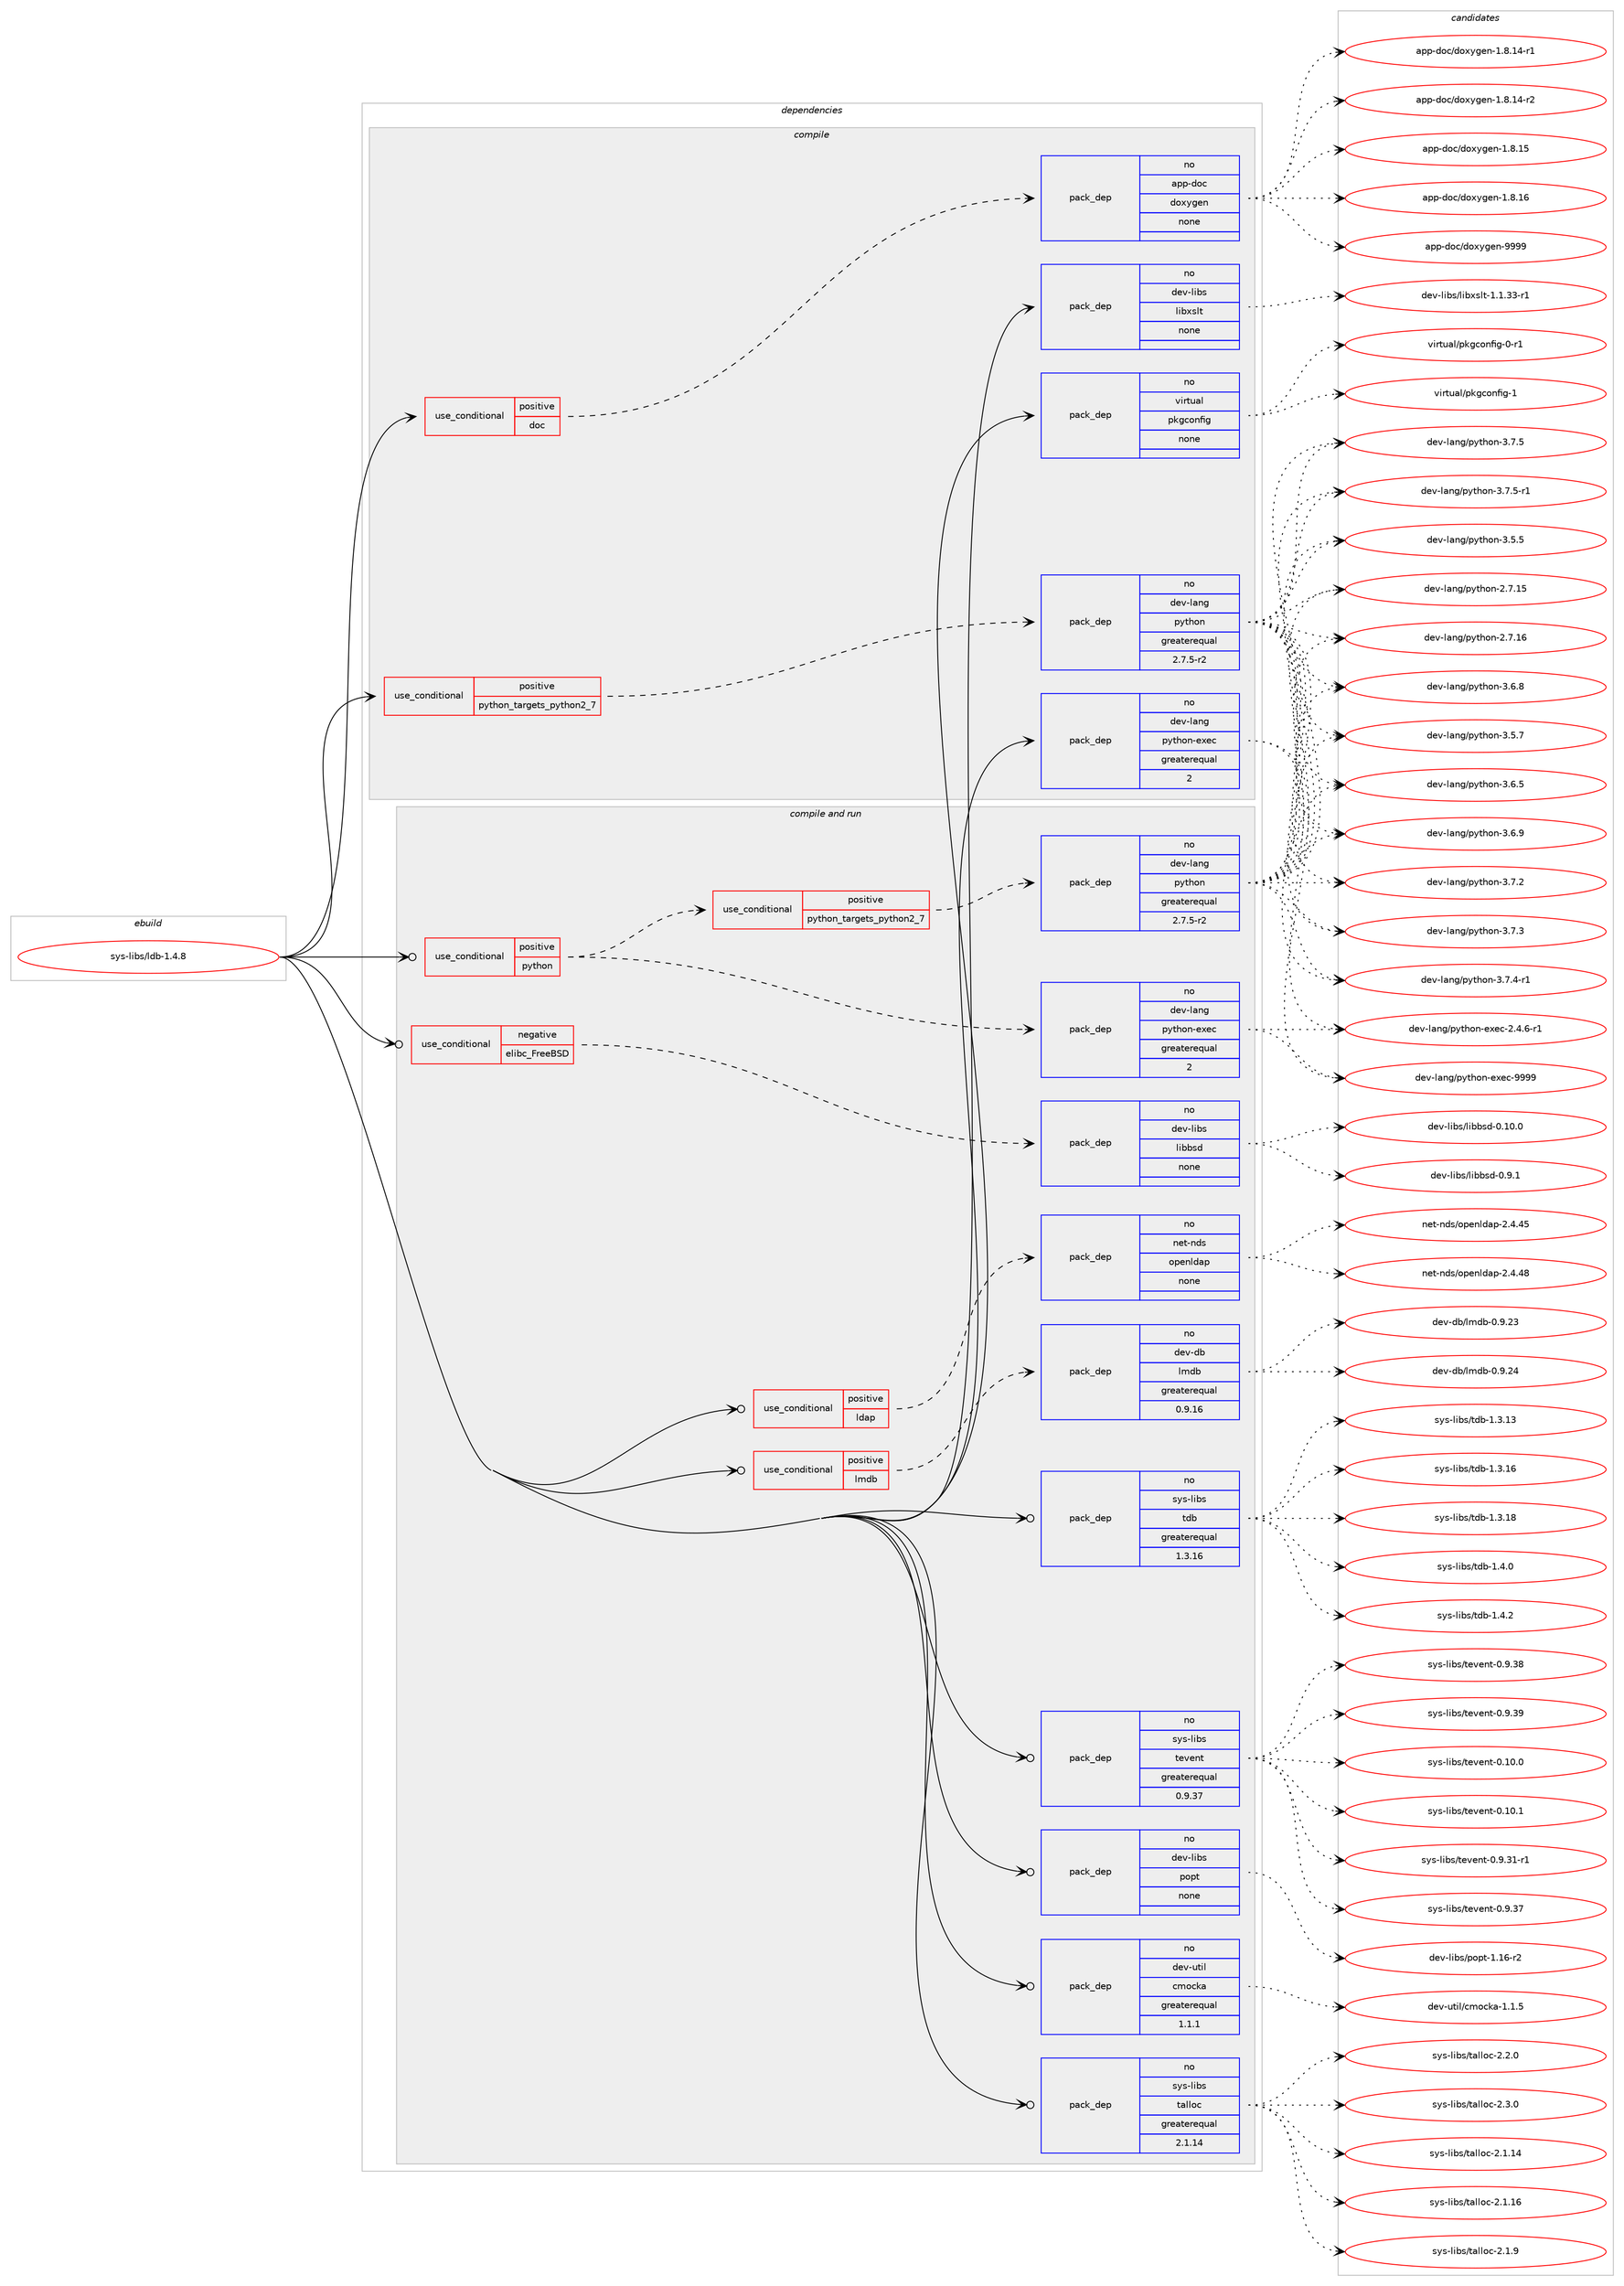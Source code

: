 digraph prolog {

# *************
# Graph options
# *************

newrank=true;
concentrate=true;
compound=true;
graph [rankdir=LR,fontname=Helvetica,fontsize=10,ranksep=1.5];#, ranksep=2.5, nodesep=0.2];
edge  [arrowhead=vee];
node  [fontname=Helvetica,fontsize=10];

# **********
# The ebuild
# **********

subgraph cluster_leftcol {
color=gray;
rank=same;
label=<<i>ebuild</i>>;
id [label="sys-libs/ldb-1.4.8", color=red, width=4, href="../sys-libs/ldb-1.4.8.svg"];
}

# ****************
# The dependencies
# ****************

subgraph cluster_midcol {
color=gray;
label=<<i>dependencies</i>>;
subgraph cluster_compile {
fillcolor="#eeeeee";
style=filled;
label=<<i>compile</i>>;
subgraph cond215541 {
dependency897248 [label=<<TABLE BORDER="0" CELLBORDER="1" CELLSPACING="0" CELLPADDING="4"><TR><TD ROWSPAN="3" CELLPADDING="10">use_conditional</TD></TR><TR><TD>positive</TD></TR><TR><TD>doc</TD></TR></TABLE>>, shape=none, color=red];
subgraph pack665955 {
dependency897249 [label=<<TABLE BORDER="0" CELLBORDER="1" CELLSPACING="0" CELLPADDING="4" WIDTH="220"><TR><TD ROWSPAN="6" CELLPADDING="30">pack_dep</TD></TR><TR><TD WIDTH="110">no</TD></TR><TR><TD>app-doc</TD></TR><TR><TD>doxygen</TD></TR><TR><TD>none</TD></TR><TR><TD></TD></TR></TABLE>>, shape=none, color=blue];
}
dependency897248:e -> dependency897249:w [weight=20,style="dashed",arrowhead="vee"];
}
id:e -> dependency897248:w [weight=20,style="solid",arrowhead="vee"];
subgraph cond215542 {
dependency897250 [label=<<TABLE BORDER="0" CELLBORDER="1" CELLSPACING="0" CELLPADDING="4"><TR><TD ROWSPAN="3" CELLPADDING="10">use_conditional</TD></TR><TR><TD>positive</TD></TR><TR><TD>python_targets_python2_7</TD></TR></TABLE>>, shape=none, color=red];
subgraph pack665956 {
dependency897251 [label=<<TABLE BORDER="0" CELLBORDER="1" CELLSPACING="0" CELLPADDING="4" WIDTH="220"><TR><TD ROWSPAN="6" CELLPADDING="30">pack_dep</TD></TR><TR><TD WIDTH="110">no</TD></TR><TR><TD>dev-lang</TD></TR><TR><TD>python</TD></TR><TR><TD>greaterequal</TD></TR><TR><TD>2.7.5-r2</TD></TR></TABLE>>, shape=none, color=blue];
}
dependency897250:e -> dependency897251:w [weight=20,style="dashed",arrowhead="vee"];
}
id:e -> dependency897250:w [weight=20,style="solid",arrowhead="vee"];
subgraph pack665957 {
dependency897252 [label=<<TABLE BORDER="0" CELLBORDER="1" CELLSPACING="0" CELLPADDING="4" WIDTH="220"><TR><TD ROWSPAN="6" CELLPADDING="30">pack_dep</TD></TR><TR><TD WIDTH="110">no</TD></TR><TR><TD>dev-lang</TD></TR><TR><TD>python-exec</TD></TR><TR><TD>greaterequal</TD></TR><TR><TD>2</TD></TR></TABLE>>, shape=none, color=blue];
}
id:e -> dependency897252:w [weight=20,style="solid",arrowhead="vee"];
subgraph pack665958 {
dependency897253 [label=<<TABLE BORDER="0" CELLBORDER="1" CELLSPACING="0" CELLPADDING="4" WIDTH="220"><TR><TD ROWSPAN="6" CELLPADDING="30">pack_dep</TD></TR><TR><TD WIDTH="110">no</TD></TR><TR><TD>dev-libs</TD></TR><TR><TD>libxslt</TD></TR><TR><TD>none</TD></TR><TR><TD></TD></TR></TABLE>>, shape=none, color=blue];
}
id:e -> dependency897253:w [weight=20,style="solid",arrowhead="vee"];
subgraph pack665959 {
dependency897254 [label=<<TABLE BORDER="0" CELLBORDER="1" CELLSPACING="0" CELLPADDING="4" WIDTH="220"><TR><TD ROWSPAN="6" CELLPADDING="30">pack_dep</TD></TR><TR><TD WIDTH="110">no</TD></TR><TR><TD>virtual</TD></TR><TR><TD>pkgconfig</TD></TR><TR><TD>none</TD></TR><TR><TD></TD></TR></TABLE>>, shape=none, color=blue];
}
id:e -> dependency897254:w [weight=20,style="solid",arrowhead="vee"];
}
subgraph cluster_compileandrun {
fillcolor="#eeeeee";
style=filled;
label=<<i>compile and run</i>>;
subgraph cond215543 {
dependency897255 [label=<<TABLE BORDER="0" CELLBORDER="1" CELLSPACING="0" CELLPADDING="4"><TR><TD ROWSPAN="3" CELLPADDING="10">use_conditional</TD></TR><TR><TD>negative</TD></TR><TR><TD>elibc_FreeBSD</TD></TR></TABLE>>, shape=none, color=red];
subgraph pack665960 {
dependency897256 [label=<<TABLE BORDER="0" CELLBORDER="1" CELLSPACING="0" CELLPADDING="4" WIDTH="220"><TR><TD ROWSPAN="6" CELLPADDING="30">pack_dep</TD></TR><TR><TD WIDTH="110">no</TD></TR><TR><TD>dev-libs</TD></TR><TR><TD>libbsd</TD></TR><TR><TD>none</TD></TR><TR><TD></TD></TR></TABLE>>, shape=none, color=blue];
}
dependency897255:e -> dependency897256:w [weight=20,style="dashed",arrowhead="vee"];
}
id:e -> dependency897255:w [weight=20,style="solid",arrowhead="odotvee"];
subgraph cond215544 {
dependency897257 [label=<<TABLE BORDER="0" CELLBORDER="1" CELLSPACING="0" CELLPADDING="4"><TR><TD ROWSPAN="3" CELLPADDING="10">use_conditional</TD></TR><TR><TD>positive</TD></TR><TR><TD>ldap</TD></TR></TABLE>>, shape=none, color=red];
subgraph pack665961 {
dependency897258 [label=<<TABLE BORDER="0" CELLBORDER="1" CELLSPACING="0" CELLPADDING="4" WIDTH="220"><TR><TD ROWSPAN="6" CELLPADDING="30">pack_dep</TD></TR><TR><TD WIDTH="110">no</TD></TR><TR><TD>net-nds</TD></TR><TR><TD>openldap</TD></TR><TR><TD>none</TD></TR><TR><TD></TD></TR></TABLE>>, shape=none, color=blue];
}
dependency897257:e -> dependency897258:w [weight=20,style="dashed",arrowhead="vee"];
}
id:e -> dependency897257:w [weight=20,style="solid",arrowhead="odotvee"];
subgraph cond215545 {
dependency897259 [label=<<TABLE BORDER="0" CELLBORDER="1" CELLSPACING="0" CELLPADDING="4"><TR><TD ROWSPAN="3" CELLPADDING="10">use_conditional</TD></TR><TR><TD>positive</TD></TR><TR><TD>lmdb</TD></TR></TABLE>>, shape=none, color=red];
subgraph pack665962 {
dependency897260 [label=<<TABLE BORDER="0" CELLBORDER="1" CELLSPACING="0" CELLPADDING="4" WIDTH="220"><TR><TD ROWSPAN="6" CELLPADDING="30">pack_dep</TD></TR><TR><TD WIDTH="110">no</TD></TR><TR><TD>dev-db</TD></TR><TR><TD>lmdb</TD></TR><TR><TD>greaterequal</TD></TR><TR><TD>0.9.16</TD></TR></TABLE>>, shape=none, color=blue];
}
dependency897259:e -> dependency897260:w [weight=20,style="dashed",arrowhead="vee"];
}
id:e -> dependency897259:w [weight=20,style="solid",arrowhead="odotvee"];
subgraph cond215546 {
dependency897261 [label=<<TABLE BORDER="0" CELLBORDER="1" CELLSPACING="0" CELLPADDING="4"><TR><TD ROWSPAN="3" CELLPADDING="10">use_conditional</TD></TR><TR><TD>positive</TD></TR><TR><TD>python</TD></TR></TABLE>>, shape=none, color=red];
subgraph cond215547 {
dependency897262 [label=<<TABLE BORDER="0" CELLBORDER="1" CELLSPACING="0" CELLPADDING="4"><TR><TD ROWSPAN="3" CELLPADDING="10">use_conditional</TD></TR><TR><TD>positive</TD></TR><TR><TD>python_targets_python2_7</TD></TR></TABLE>>, shape=none, color=red];
subgraph pack665963 {
dependency897263 [label=<<TABLE BORDER="0" CELLBORDER="1" CELLSPACING="0" CELLPADDING="4" WIDTH="220"><TR><TD ROWSPAN="6" CELLPADDING="30">pack_dep</TD></TR><TR><TD WIDTH="110">no</TD></TR><TR><TD>dev-lang</TD></TR><TR><TD>python</TD></TR><TR><TD>greaterequal</TD></TR><TR><TD>2.7.5-r2</TD></TR></TABLE>>, shape=none, color=blue];
}
dependency897262:e -> dependency897263:w [weight=20,style="dashed",arrowhead="vee"];
}
dependency897261:e -> dependency897262:w [weight=20,style="dashed",arrowhead="vee"];
subgraph pack665964 {
dependency897264 [label=<<TABLE BORDER="0" CELLBORDER="1" CELLSPACING="0" CELLPADDING="4" WIDTH="220"><TR><TD ROWSPAN="6" CELLPADDING="30">pack_dep</TD></TR><TR><TD WIDTH="110">no</TD></TR><TR><TD>dev-lang</TD></TR><TR><TD>python-exec</TD></TR><TR><TD>greaterequal</TD></TR><TR><TD>2</TD></TR></TABLE>>, shape=none, color=blue];
}
dependency897261:e -> dependency897264:w [weight=20,style="dashed",arrowhead="vee"];
}
id:e -> dependency897261:w [weight=20,style="solid",arrowhead="odotvee"];
subgraph pack665965 {
dependency897265 [label=<<TABLE BORDER="0" CELLBORDER="1" CELLSPACING="0" CELLPADDING="4" WIDTH="220"><TR><TD ROWSPAN="6" CELLPADDING="30">pack_dep</TD></TR><TR><TD WIDTH="110">no</TD></TR><TR><TD>dev-libs</TD></TR><TR><TD>popt</TD></TR><TR><TD>none</TD></TR><TR><TD></TD></TR></TABLE>>, shape=none, color=blue];
}
id:e -> dependency897265:w [weight=20,style="solid",arrowhead="odotvee"];
subgraph pack665966 {
dependency897266 [label=<<TABLE BORDER="0" CELLBORDER="1" CELLSPACING="0" CELLPADDING="4" WIDTH="220"><TR><TD ROWSPAN="6" CELLPADDING="30">pack_dep</TD></TR><TR><TD WIDTH="110">no</TD></TR><TR><TD>dev-util</TD></TR><TR><TD>cmocka</TD></TR><TR><TD>greaterequal</TD></TR><TR><TD>1.1.1</TD></TR></TABLE>>, shape=none, color=blue];
}
id:e -> dependency897266:w [weight=20,style="solid",arrowhead="odotvee"];
subgraph pack665967 {
dependency897267 [label=<<TABLE BORDER="0" CELLBORDER="1" CELLSPACING="0" CELLPADDING="4" WIDTH="220"><TR><TD ROWSPAN="6" CELLPADDING="30">pack_dep</TD></TR><TR><TD WIDTH="110">no</TD></TR><TR><TD>sys-libs</TD></TR><TR><TD>talloc</TD></TR><TR><TD>greaterequal</TD></TR><TR><TD>2.1.14</TD></TR></TABLE>>, shape=none, color=blue];
}
id:e -> dependency897267:w [weight=20,style="solid",arrowhead="odotvee"];
subgraph pack665968 {
dependency897268 [label=<<TABLE BORDER="0" CELLBORDER="1" CELLSPACING="0" CELLPADDING="4" WIDTH="220"><TR><TD ROWSPAN="6" CELLPADDING="30">pack_dep</TD></TR><TR><TD WIDTH="110">no</TD></TR><TR><TD>sys-libs</TD></TR><TR><TD>tdb</TD></TR><TR><TD>greaterequal</TD></TR><TR><TD>1.3.16</TD></TR></TABLE>>, shape=none, color=blue];
}
id:e -> dependency897268:w [weight=20,style="solid",arrowhead="odotvee"];
subgraph pack665969 {
dependency897269 [label=<<TABLE BORDER="0" CELLBORDER="1" CELLSPACING="0" CELLPADDING="4" WIDTH="220"><TR><TD ROWSPAN="6" CELLPADDING="30">pack_dep</TD></TR><TR><TD WIDTH="110">no</TD></TR><TR><TD>sys-libs</TD></TR><TR><TD>tevent</TD></TR><TR><TD>greaterequal</TD></TR><TR><TD>0.9.37</TD></TR></TABLE>>, shape=none, color=blue];
}
id:e -> dependency897269:w [weight=20,style="solid",arrowhead="odotvee"];
}
subgraph cluster_run {
fillcolor="#eeeeee";
style=filled;
label=<<i>run</i>>;
}
}

# **************
# The candidates
# **************

subgraph cluster_choices {
rank=same;
color=gray;
label=<<i>candidates</i>>;

subgraph choice665955 {
color=black;
nodesep=1;
choice97112112451001119947100111120121103101110454946564649524511449 [label="app-doc/doxygen-1.8.14-r1", color=red, width=4,href="../app-doc/doxygen-1.8.14-r1.svg"];
choice97112112451001119947100111120121103101110454946564649524511450 [label="app-doc/doxygen-1.8.14-r2", color=red, width=4,href="../app-doc/doxygen-1.8.14-r2.svg"];
choice9711211245100111994710011112012110310111045494656464953 [label="app-doc/doxygen-1.8.15", color=red, width=4,href="../app-doc/doxygen-1.8.15.svg"];
choice9711211245100111994710011112012110310111045494656464954 [label="app-doc/doxygen-1.8.16", color=red, width=4,href="../app-doc/doxygen-1.8.16.svg"];
choice971121124510011199471001111201211031011104557575757 [label="app-doc/doxygen-9999", color=red, width=4,href="../app-doc/doxygen-9999.svg"];
dependency897249:e -> choice97112112451001119947100111120121103101110454946564649524511449:w [style=dotted,weight="100"];
dependency897249:e -> choice97112112451001119947100111120121103101110454946564649524511450:w [style=dotted,weight="100"];
dependency897249:e -> choice9711211245100111994710011112012110310111045494656464953:w [style=dotted,weight="100"];
dependency897249:e -> choice9711211245100111994710011112012110310111045494656464954:w [style=dotted,weight="100"];
dependency897249:e -> choice971121124510011199471001111201211031011104557575757:w [style=dotted,weight="100"];
}
subgraph choice665956 {
color=black;
nodesep=1;
choice10010111845108971101034711212111610411111045504655464953 [label="dev-lang/python-2.7.15", color=red, width=4,href="../dev-lang/python-2.7.15.svg"];
choice10010111845108971101034711212111610411111045504655464954 [label="dev-lang/python-2.7.16", color=red, width=4,href="../dev-lang/python-2.7.16.svg"];
choice100101118451089711010347112121116104111110455146534653 [label="dev-lang/python-3.5.5", color=red, width=4,href="../dev-lang/python-3.5.5.svg"];
choice100101118451089711010347112121116104111110455146534655 [label="dev-lang/python-3.5.7", color=red, width=4,href="../dev-lang/python-3.5.7.svg"];
choice100101118451089711010347112121116104111110455146544653 [label="dev-lang/python-3.6.5", color=red, width=4,href="../dev-lang/python-3.6.5.svg"];
choice100101118451089711010347112121116104111110455146544656 [label="dev-lang/python-3.6.8", color=red, width=4,href="../dev-lang/python-3.6.8.svg"];
choice100101118451089711010347112121116104111110455146544657 [label="dev-lang/python-3.6.9", color=red, width=4,href="../dev-lang/python-3.6.9.svg"];
choice100101118451089711010347112121116104111110455146554650 [label="dev-lang/python-3.7.2", color=red, width=4,href="../dev-lang/python-3.7.2.svg"];
choice100101118451089711010347112121116104111110455146554651 [label="dev-lang/python-3.7.3", color=red, width=4,href="../dev-lang/python-3.7.3.svg"];
choice1001011184510897110103471121211161041111104551465546524511449 [label="dev-lang/python-3.7.4-r1", color=red, width=4,href="../dev-lang/python-3.7.4-r1.svg"];
choice100101118451089711010347112121116104111110455146554653 [label="dev-lang/python-3.7.5", color=red, width=4,href="../dev-lang/python-3.7.5.svg"];
choice1001011184510897110103471121211161041111104551465546534511449 [label="dev-lang/python-3.7.5-r1", color=red, width=4,href="../dev-lang/python-3.7.5-r1.svg"];
dependency897251:e -> choice10010111845108971101034711212111610411111045504655464953:w [style=dotted,weight="100"];
dependency897251:e -> choice10010111845108971101034711212111610411111045504655464954:w [style=dotted,weight="100"];
dependency897251:e -> choice100101118451089711010347112121116104111110455146534653:w [style=dotted,weight="100"];
dependency897251:e -> choice100101118451089711010347112121116104111110455146534655:w [style=dotted,weight="100"];
dependency897251:e -> choice100101118451089711010347112121116104111110455146544653:w [style=dotted,weight="100"];
dependency897251:e -> choice100101118451089711010347112121116104111110455146544656:w [style=dotted,weight="100"];
dependency897251:e -> choice100101118451089711010347112121116104111110455146544657:w [style=dotted,weight="100"];
dependency897251:e -> choice100101118451089711010347112121116104111110455146554650:w [style=dotted,weight="100"];
dependency897251:e -> choice100101118451089711010347112121116104111110455146554651:w [style=dotted,weight="100"];
dependency897251:e -> choice1001011184510897110103471121211161041111104551465546524511449:w [style=dotted,weight="100"];
dependency897251:e -> choice100101118451089711010347112121116104111110455146554653:w [style=dotted,weight="100"];
dependency897251:e -> choice1001011184510897110103471121211161041111104551465546534511449:w [style=dotted,weight="100"];
}
subgraph choice665957 {
color=black;
nodesep=1;
choice10010111845108971101034711212111610411111045101120101994550465246544511449 [label="dev-lang/python-exec-2.4.6-r1", color=red, width=4,href="../dev-lang/python-exec-2.4.6-r1.svg"];
choice10010111845108971101034711212111610411111045101120101994557575757 [label="dev-lang/python-exec-9999", color=red, width=4,href="../dev-lang/python-exec-9999.svg"];
dependency897252:e -> choice10010111845108971101034711212111610411111045101120101994550465246544511449:w [style=dotted,weight="100"];
dependency897252:e -> choice10010111845108971101034711212111610411111045101120101994557575757:w [style=dotted,weight="100"];
}
subgraph choice665958 {
color=black;
nodesep=1;
choice10010111845108105981154710810598120115108116454946494651514511449 [label="dev-libs/libxslt-1.1.33-r1", color=red, width=4,href="../dev-libs/libxslt-1.1.33-r1.svg"];
dependency897253:e -> choice10010111845108105981154710810598120115108116454946494651514511449:w [style=dotted,weight="100"];
}
subgraph choice665959 {
color=black;
nodesep=1;
choice11810511411611797108471121071039911111010210510345484511449 [label="virtual/pkgconfig-0-r1", color=red, width=4,href="../virtual/pkgconfig-0-r1.svg"];
choice1181051141161179710847112107103991111101021051034549 [label="virtual/pkgconfig-1", color=red, width=4,href="../virtual/pkgconfig-1.svg"];
dependency897254:e -> choice11810511411611797108471121071039911111010210510345484511449:w [style=dotted,weight="100"];
dependency897254:e -> choice1181051141161179710847112107103991111101021051034549:w [style=dotted,weight="100"];
}
subgraph choice665960 {
color=black;
nodesep=1;
choice100101118451081059811547108105989811510045484649484648 [label="dev-libs/libbsd-0.10.0", color=red, width=4,href="../dev-libs/libbsd-0.10.0.svg"];
choice1001011184510810598115471081059898115100454846574649 [label="dev-libs/libbsd-0.9.1", color=red, width=4,href="../dev-libs/libbsd-0.9.1.svg"];
dependency897256:e -> choice100101118451081059811547108105989811510045484649484648:w [style=dotted,weight="100"];
dependency897256:e -> choice1001011184510810598115471081059898115100454846574649:w [style=dotted,weight="100"];
}
subgraph choice665961 {
color=black;
nodesep=1;
choice11010111645110100115471111121011101081009711245504652465253 [label="net-nds/openldap-2.4.45", color=red, width=4,href="../net-nds/openldap-2.4.45.svg"];
choice11010111645110100115471111121011101081009711245504652465256 [label="net-nds/openldap-2.4.48", color=red, width=4,href="../net-nds/openldap-2.4.48.svg"];
dependency897258:e -> choice11010111645110100115471111121011101081009711245504652465253:w [style=dotted,weight="100"];
dependency897258:e -> choice11010111645110100115471111121011101081009711245504652465256:w [style=dotted,weight="100"];
}
subgraph choice665962 {
color=black;
nodesep=1;
choice1001011184510098471081091009845484657465051 [label="dev-db/lmdb-0.9.23", color=red, width=4,href="../dev-db/lmdb-0.9.23.svg"];
choice1001011184510098471081091009845484657465052 [label="dev-db/lmdb-0.9.24", color=red, width=4,href="../dev-db/lmdb-0.9.24.svg"];
dependency897260:e -> choice1001011184510098471081091009845484657465051:w [style=dotted,weight="100"];
dependency897260:e -> choice1001011184510098471081091009845484657465052:w [style=dotted,weight="100"];
}
subgraph choice665963 {
color=black;
nodesep=1;
choice10010111845108971101034711212111610411111045504655464953 [label="dev-lang/python-2.7.15", color=red, width=4,href="../dev-lang/python-2.7.15.svg"];
choice10010111845108971101034711212111610411111045504655464954 [label="dev-lang/python-2.7.16", color=red, width=4,href="../dev-lang/python-2.7.16.svg"];
choice100101118451089711010347112121116104111110455146534653 [label="dev-lang/python-3.5.5", color=red, width=4,href="../dev-lang/python-3.5.5.svg"];
choice100101118451089711010347112121116104111110455146534655 [label="dev-lang/python-3.5.7", color=red, width=4,href="../dev-lang/python-3.5.7.svg"];
choice100101118451089711010347112121116104111110455146544653 [label="dev-lang/python-3.6.5", color=red, width=4,href="../dev-lang/python-3.6.5.svg"];
choice100101118451089711010347112121116104111110455146544656 [label="dev-lang/python-3.6.8", color=red, width=4,href="../dev-lang/python-3.6.8.svg"];
choice100101118451089711010347112121116104111110455146544657 [label="dev-lang/python-3.6.9", color=red, width=4,href="../dev-lang/python-3.6.9.svg"];
choice100101118451089711010347112121116104111110455146554650 [label="dev-lang/python-3.7.2", color=red, width=4,href="../dev-lang/python-3.7.2.svg"];
choice100101118451089711010347112121116104111110455146554651 [label="dev-lang/python-3.7.3", color=red, width=4,href="../dev-lang/python-3.7.3.svg"];
choice1001011184510897110103471121211161041111104551465546524511449 [label="dev-lang/python-3.7.4-r1", color=red, width=4,href="../dev-lang/python-3.7.4-r1.svg"];
choice100101118451089711010347112121116104111110455146554653 [label="dev-lang/python-3.7.5", color=red, width=4,href="../dev-lang/python-3.7.5.svg"];
choice1001011184510897110103471121211161041111104551465546534511449 [label="dev-lang/python-3.7.5-r1", color=red, width=4,href="../dev-lang/python-3.7.5-r1.svg"];
dependency897263:e -> choice10010111845108971101034711212111610411111045504655464953:w [style=dotted,weight="100"];
dependency897263:e -> choice10010111845108971101034711212111610411111045504655464954:w [style=dotted,weight="100"];
dependency897263:e -> choice100101118451089711010347112121116104111110455146534653:w [style=dotted,weight="100"];
dependency897263:e -> choice100101118451089711010347112121116104111110455146534655:w [style=dotted,weight="100"];
dependency897263:e -> choice100101118451089711010347112121116104111110455146544653:w [style=dotted,weight="100"];
dependency897263:e -> choice100101118451089711010347112121116104111110455146544656:w [style=dotted,weight="100"];
dependency897263:e -> choice100101118451089711010347112121116104111110455146544657:w [style=dotted,weight="100"];
dependency897263:e -> choice100101118451089711010347112121116104111110455146554650:w [style=dotted,weight="100"];
dependency897263:e -> choice100101118451089711010347112121116104111110455146554651:w [style=dotted,weight="100"];
dependency897263:e -> choice1001011184510897110103471121211161041111104551465546524511449:w [style=dotted,weight="100"];
dependency897263:e -> choice100101118451089711010347112121116104111110455146554653:w [style=dotted,weight="100"];
dependency897263:e -> choice1001011184510897110103471121211161041111104551465546534511449:w [style=dotted,weight="100"];
}
subgraph choice665964 {
color=black;
nodesep=1;
choice10010111845108971101034711212111610411111045101120101994550465246544511449 [label="dev-lang/python-exec-2.4.6-r1", color=red, width=4,href="../dev-lang/python-exec-2.4.6-r1.svg"];
choice10010111845108971101034711212111610411111045101120101994557575757 [label="dev-lang/python-exec-9999", color=red, width=4,href="../dev-lang/python-exec-9999.svg"];
dependency897264:e -> choice10010111845108971101034711212111610411111045101120101994550465246544511449:w [style=dotted,weight="100"];
dependency897264:e -> choice10010111845108971101034711212111610411111045101120101994557575757:w [style=dotted,weight="100"];
}
subgraph choice665965 {
color=black;
nodesep=1;
choice10010111845108105981154711211111211645494649544511450 [label="dev-libs/popt-1.16-r2", color=red, width=4,href="../dev-libs/popt-1.16-r2.svg"];
dependency897265:e -> choice10010111845108105981154711211111211645494649544511450:w [style=dotted,weight="100"];
}
subgraph choice665966 {
color=black;
nodesep=1;
choice1001011184511711610510847991091119910797454946494653 [label="dev-util/cmocka-1.1.5", color=red, width=4,href="../dev-util/cmocka-1.1.5.svg"];
dependency897266:e -> choice1001011184511711610510847991091119910797454946494653:w [style=dotted,weight="100"];
}
subgraph choice665967 {
color=black;
nodesep=1;
choice115121115451081059811547116971081081119945504649464952 [label="sys-libs/talloc-2.1.14", color=red, width=4,href="../sys-libs/talloc-2.1.14.svg"];
choice115121115451081059811547116971081081119945504649464954 [label="sys-libs/talloc-2.1.16", color=red, width=4,href="../sys-libs/talloc-2.1.16.svg"];
choice1151211154510810598115471169710810811199455046494657 [label="sys-libs/talloc-2.1.9", color=red, width=4,href="../sys-libs/talloc-2.1.9.svg"];
choice1151211154510810598115471169710810811199455046504648 [label="sys-libs/talloc-2.2.0", color=red, width=4,href="../sys-libs/talloc-2.2.0.svg"];
choice1151211154510810598115471169710810811199455046514648 [label="sys-libs/talloc-2.3.0", color=red, width=4,href="../sys-libs/talloc-2.3.0.svg"];
dependency897267:e -> choice115121115451081059811547116971081081119945504649464952:w [style=dotted,weight="100"];
dependency897267:e -> choice115121115451081059811547116971081081119945504649464954:w [style=dotted,weight="100"];
dependency897267:e -> choice1151211154510810598115471169710810811199455046494657:w [style=dotted,weight="100"];
dependency897267:e -> choice1151211154510810598115471169710810811199455046504648:w [style=dotted,weight="100"];
dependency897267:e -> choice1151211154510810598115471169710810811199455046514648:w [style=dotted,weight="100"];
}
subgraph choice665968 {
color=black;
nodesep=1;
choice1151211154510810598115471161009845494651464951 [label="sys-libs/tdb-1.3.13", color=red, width=4,href="../sys-libs/tdb-1.3.13.svg"];
choice1151211154510810598115471161009845494651464954 [label="sys-libs/tdb-1.3.16", color=red, width=4,href="../sys-libs/tdb-1.3.16.svg"];
choice1151211154510810598115471161009845494651464956 [label="sys-libs/tdb-1.3.18", color=red, width=4,href="../sys-libs/tdb-1.3.18.svg"];
choice11512111545108105981154711610098454946524648 [label="sys-libs/tdb-1.4.0", color=red, width=4,href="../sys-libs/tdb-1.4.0.svg"];
choice11512111545108105981154711610098454946524650 [label="sys-libs/tdb-1.4.2", color=red, width=4,href="../sys-libs/tdb-1.4.2.svg"];
dependency897268:e -> choice1151211154510810598115471161009845494651464951:w [style=dotted,weight="100"];
dependency897268:e -> choice1151211154510810598115471161009845494651464954:w [style=dotted,weight="100"];
dependency897268:e -> choice1151211154510810598115471161009845494651464956:w [style=dotted,weight="100"];
dependency897268:e -> choice11512111545108105981154711610098454946524648:w [style=dotted,weight="100"];
dependency897268:e -> choice11512111545108105981154711610098454946524650:w [style=dotted,weight="100"];
}
subgraph choice665969 {
color=black;
nodesep=1;
choice11512111545108105981154711610111810111011645484649484648 [label="sys-libs/tevent-0.10.0", color=red, width=4,href="../sys-libs/tevent-0.10.0.svg"];
choice11512111545108105981154711610111810111011645484649484649 [label="sys-libs/tevent-0.10.1", color=red, width=4,href="../sys-libs/tevent-0.10.1.svg"];
choice115121115451081059811547116101118101110116454846574651494511449 [label="sys-libs/tevent-0.9.31-r1", color=red, width=4,href="../sys-libs/tevent-0.9.31-r1.svg"];
choice11512111545108105981154711610111810111011645484657465155 [label="sys-libs/tevent-0.9.37", color=red, width=4,href="../sys-libs/tevent-0.9.37.svg"];
choice11512111545108105981154711610111810111011645484657465156 [label="sys-libs/tevent-0.9.38", color=red, width=4,href="../sys-libs/tevent-0.9.38.svg"];
choice11512111545108105981154711610111810111011645484657465157 [label="sys-libs/tevent-0.9.39", color=red, width=4,href="../sys-libs/tevent-0.9.39.svg"];
dependency897269:e -> choice11512111545108105981154711610111810111011645484649484648:w [style=dotted,weight="100"];
dependency897269:e -> choice11512111545108105981154711610111810111011645484649484649:w [style=dotted,weight="100"];
dependency897269:e -> choice115121115451081059811547116101118101110116454846574651494511449:w [style=dotted,weight="100"];
dependency897269:e -> choice11512111545108105981154711610111810111011645484657465155:w [style=dotted,weight="100"];
dependency897269:e -> choice11512111545108105981154711610111810111011645484657465156:w [style=dotted,weight="100"];
dependency897269:e -> choice11512111545108105981154711610111810111011645484657465157:w [style=dotted,weight="100"];
}
}

}
